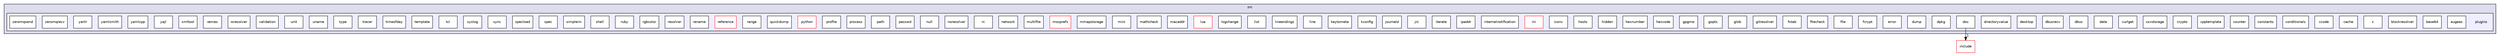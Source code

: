 digraph "plugins" {
  compound=true
  node [ fontsize="10", fontname="Helvetica"];
  edge [ labelfontsize="10", labelfontname="Helvetica"];
  subgraph clusterdir_68267d1309a1af8e8297ef4c3efbcdba {
    graph [ bgcolor="#ddddee", pencolor="black", label="src" fontname="Helvetica", fontsize="10", URL="dir_68267d1309a1af8e8297ef4c3efbcdba.html"]
  subgraph clusterdir_7020b8b7abcceffa3f9f7a2d24718f16 {
    graph [ bgcolor="#eeeeff", pencolor="black", label="" URL="dir_7020b8b7abcceffa3f9f7a2d24718f16.html"];
    dir_7020b8b7abcceffa3f9f7a2d24718f16 [shape=plaintext label="plugins"];
    dir_0da25102f37d526470daabf8ed215d6f [shape=box label="augeas" color="black" fillcolor="white" style="filled" URL="dir_0da25102f37d526470daabf8ed215d6f.html"];
    dir_aa6cf4d071a0e8d8ec248dd52d482642 [shape=box label="base64" color="black" fillcolor="white" style="filled" URL="dir_aa6cf4d071a0e8d8ec248dd52d482642.html"];
    dir_7e57e7399cfd070e286d09337eca71e9 [shape=box label="blockresolver" color="black" fillcolor="white" style="filled" URL="dir_7e57e7399cfd070e286d09337eca71e9.html"];
    dir_8bc65180d9bb8d21dfc5b178f90ad8e4 [shape=box label="c" color="black" fillcolor="white" style="filled" URL="dir_8bc65180d9bb8d21dfc5b178f90ad8e4.html"];
    dir_3b9249cfe32c77c98650594c362760ce [shape=box label="cache" color="black" fillcolor="white" style="filled" URL="dir_3b9249cfe32c77c98650594c362760ce.html"];
    dir_feb57bcaa81411100a3f4000b8a1d967 [shape=box label="ccode" color="black" fillcolor="white" style="filled" URL="dir_feb57bcaa81411100a3f4000b8a1d967.html"];
    dir_8efb29764f86ec77f861395197e2f427 [shape=box label="conditionals" color="black" fillcolor="white" style="filled" URL="dir_8efb29764f86ec77f861395197e2f427.html"];
    dir_db1be7a3229a0e29cfc24bbe81c6caa5 [shape=box label="constants" color="black" fillcolor="white" style="filled" URL="dir_db1be7a3229a0e29cfc24bbe81c6caa5.html"];
    dir_d0da925f0076c772fb011b92731f8044 [shape=box label="counter" color="black" fillcolor="white" style="filled" URL="dir_d0da925f0076c772fb011b92731f8044.html"];
    dir_af5d448da9cc0c45e3b3d1677b76ac58 [shape=box label="cpptemplate" color="black" fillcolor="white" style="filled" URL="dir_af5d448da9cc0c45e3b3d1677b76ac58.html"];
    dir_bce0d49040716645ee101d1c0c07d6ee [shape=box label="crypto" color="black" fillcolor="white" style="filled" URL="dir_bce0d49040716645ee101d1c0c07d6ee.html"];
    dir_56c5b1f2fcbd43bc251cc8d4e6311b21 [shape=box label="csvstorage" color="black" fillcolor="white" style="filled" URL="dir_56c5b1f2fcbd43bc251cc8d4e6311b21.html"];
    dir_5f41e55b695f11675a0f007be9feea1b [shape=box label="curlget" color="black" fillcolor="white" style="filled" URL="dir_5f41e55b695f11675a0f007be9feea1b.html"];
    dir_ebc5b17501f7228c8e16f8268eac0bd1 [shape=box label="date" color="black" fillcolor="white" style="filled" URL="dir_ebc5b17501f7228c8e16f8268eac0bd1.html"];
    dir_4b502d80aef9deb49865a7ac113a3ad6 [shape=box label="dbus" color="black" fillcolor="white" style="filled" URL="dir_4b502d80aef9deb49865a7ac113a3ad6.html"];
    dir_67299d2f6b38701a02774bfdc4619b78 [shape=box label="dbusrecv" color="black" fillcolor="white" style="filled" URL="dir_67299d2f6b38701a02774bfdc4619b78.html"];
    dir_59ef8a0f2f347c23459de1811e709715 [shape=box label="desktop" color="black" fillcolor="white" style="filled" URL="dir_59ef8a0f2f347c23459de1811e709715.html"];
    dir_47193d960b47d88c2b8f720e973a2564 [shape=box label="directoryvalue" color="black" fillcolor="white" style="filled" URL="dir_47193d960b47d88c2b8f720e973a2564.html"];
    dir_a148703ae8c9eba3c23292523a71f768 [shape=box label="doc" color="black" fillcolor="white" style="filled" URL="dir_a148703ae8c9eba3c23292523a71f768.html"];
    dir_53f7bfd5edcd6df3dfd79eb210731605 [shape=box label="dpkg" color="black" fillcolor="white" style="filled" URL="dir_53f7bfd5edcd6df3dfd79eb210731605.html"];
    dir_347a5dd08e1bfefc33236e4c30120959 [shape=box label="dump" color="black" fillcolor="white" style="filled" URL="dir_347a5dd08e1bfefc33236e4c30120959.html"];
    dir_54cf0c322a621e232064acdd83526a9c [shape=box label="error" color="black" fillcolor="white" style="filled" URL="dir_54cf0c322a621e232064acdd83526a9c.html"];
    dir_cbda20a62f9fd53108742b325e561a94 [shape=box label="fcrypt" color="black" fillcolor="white" style="filled" URL="dir_cbda20a62f9fd53108742b325e561a94.html"];
    dir_bf7c5598b900defcddd44aa8969f9d7c [shape=box label="file" color="black" fillcolor="white" style="filled" URL="dir_bf7c5598b900defcddd44aa8969f9d7c.html"];
    dir_57af1f6f945dafff3f1f30844503f37e [shape=box label="filecheck" color="black" fillcolor="white" style="filled" URL="dir_57af1f6f945dafff3f1f30844503f37e.html"];
    dir_f4b49f33397505619a5109e7c9a04673 [shape=box label="fstab" color="black" fillcolor="white" style="filled" URL="dir_f4b49f33397505619a5109e7c9a04673.html"];
    dir_063de688844b914836592a79e9890f19 [shape=box label="gitresolver" color="black" fillcolor="white" style="filled" URL="dir_063de688844b914836592a79e9890f19.html"];
    dir_ccfcf641c76806a27d91c053a656df45 [shape=box label="glob" color="black" fillcolor="white" style="filled" URL="dir_ccfcf641c76806a27d91c053a656df45.html"];
    dir_3ee0f2d2c0869703c408c3b35eff8ae5 [shape=box label="gopts" color="black" fillcolor="white" style="filled" URL="dir_3ee0f2d2c0869703c408c3b35eff8ae5.html"];
    dir_ba55039eed38f91d972b28360a465d5b [shape=box label="gpgme" color="black" fillcolor="white" style="filled" URL="dir_ba55039eed38f91d972b28360a465d5b.html"];
    dir_ee29c418e0579ce0b482ea7dec819167 [shape=box label="hexcode" color="black" fillcolor="white" style="filled" URL="dir_ee29c418e0579ce0b482ea7dec819167.html"];
    dir_aa5f7a62906e33ad28fc23659d214f8d [shape=box label="hexnumber" color="black" fillcolor="white" style="filled" URL="dir_aa5f7a62906e33ad28fc23659d214f8d.html"];
    dir_9574b4b50ff60f02b8c61c78f6ba0422 [shape=box label="hidden" color="black" fillcolor="white" style="filled" URL="dir_9574b4b50ff60f02b8c61c78f6ba0422.html"];
    dir_000840097f1141354d4728bcd086ef76 [shape=box label="hosts" color="black" fillcolor="white" style="filled" URL="dir_000840097f1141354d4728bcd086ef76.html"];
    dir_c9362a478f15644dfac58201435bec37 [shape=box label="iconv" color="black" fillcolor="white" style="filled" URL="dir_c9362a478f15644dfac58201435bec37.html"];
    dir_751bb8845a2d991fff5c1370f7eb2ab4 [shape=box label="ini" color="red" fillcolor="white" style="filled" URL="dir_751bb8845a2d991fff5c1370f7eb2ab4.html"];
    dir_928e5dd204fd81d37687692c41ccbd88 [shape=box label="internalnotification" color="black" fillcolor="white" style="filled" URL="dir_928e5dd204fd81d37687692c41ccbd88.html"];
    dir_5e9e80585be87a3584645b1d34107095 [shape=box label="ipaddr" color="black" fillcolor="white" style="filled" URL="dir_5e9e80585be87a3584645b1d34107095.html"];
    dir_1e9aed73a871a6e729bfa94a368ab78b [shape=box label="iterate" color="black" fillcolor="white" style="filled" URL="dir_1e9aed73a871a6e729bfa94a368ab78b.html"];
    dir_98e962130336c783d699b70b29a079e6 [shape=box label="jni" color="black" fillcolor="white" style="filled" URL="dir_98e962130336c783d699b70b29a079e6.html"];
    dir_17f5f8fbad306709b8208999daef2201 [shape=box label="journald" color="black" fillcolor="white" style="filled" URL="dir_17f5f8fbad306709b8208999daef2201.html"];
    dir_f5c9d7cf4e97909ad2887ed2cb748693 [shape=box label="kconfig" color="black" fillcolor="white" style="filled" URL="dir_f5c9d7cf4e97909ad2887ed2cb748693.html"];
    dir_1f5db4c62287c2b450f9a440d8d70aa3 [shape=box label="keytometa" color="black" fillcolor="white" style="filled" URL="dir_1f5db4c62287c2b450f9a440d8d70aa3.html"];
    dir_bb082d6dd4991e2f90159a2fea4d6a3d [shape=box label="line" color="black" fillcolor="white" style="filled" URL="dir_bb082d6dd4991e2f90159a2fea4d6a3d.html"];
    dir_2e03af08e58d607983ddbf28efd72fca [shape=box label="lineendings" color="black" fillcolor="white" style="filled" URL="dir_2e03af08e58d607983ddbf28efd72fca.html"];
    dir_44e2cce21b498ece8059a6df316e489b [shape=box label="list" color="black" fillcolor="white" style="filled" URL="dir_44e2cce21b498ece8059a6df316e489b.html"];
    dir_61402a93115cc5ccf21493c6e9201ba7 [shape=box label="logchange" color="black" fillcolor="white" style="filled" URL="dir_61402a93115cc5ccf21493c6e9201ba7.html"];
    dir_ee6aa1c688a3b9fb588e8125e26298d2 [shape=box label="lua" color="red" fillcolor="white" style="filled" URL="dir_ee6aa1c688a3b9fb588e8125e26298d2.html"];
    dir_e62a0a4e69ba08e7da2dc5a2080d9e4b [shape=box label="macaddr" color="black" fillcolor="white" style="filled" URL="dir_e62a0a4e69ba08e7da2dc5a2080d9e4b.html"];
    dir_50471c48e798a2f761031afb98e1ce6d [shape=box label="mathcheck" color="black" fillcolor="white" style="filled" URL="dir_50471c48e798a2f761031afb98e1ce6d.html"];
    dir_8c63f51f75cb100ff6f7d5c0d6921434 [shape=box label="mini" color="black" fillcolor="white" style="filled" URL="dir_8c63f51f75cb100ff6f7d5c0d6921434.html"];
    dir_01dde3f3ecdd5acab698f59de4ecfd01 [shape=box label="mmapstorage" color="black" fillcolor="white" style="filled" URL="dir_01dde3f3ecdd5acab698f59de4ecfd01.html"];
    dir_24179a9b112c2e4eb51dc774f561d50d [shape=box label="mozprefs" color="red" fillcolor="white" style="filled" URL="dir_24179a9b112c2e4eb51dc774f561d50d.html"];
    dir_9e85765c9e322d3f4cb080ba525287cd [shape=box label="multifile" color="black" fillcolor="white" style="filled" URL="dir_9e85765c9e322d3f4cb080ba525287cd.html"];
    dir_a947988000fb94fcb137b6a447a87bc1 [shape=box label="network" color="black" fillcolor="white" style="filled" URL="dir_a947988000fb94fcb137b6a447a87bc1.html"];
    dir_ef95e8dd6f275c1b9595d7688cc8f003 [shape=box label="ni" color="black" fillcolor="white" style="filled" URL="dir_ef95e8dd6f275c1b9595d7688cc8f003.html"];
    dir_c2198d663f420ceb3031b4996a5d3915 [shape=box label="noresolver" color="black" fillcolor="white" style="filled" URL="dir_c2198d663f420ceb3031b4996a5d3915.html"];
    dir_79c36d55c1fc58e8ea12b426a8a04660 [shape=box label="null" color="black" fillcolor="white" style="filled" URL="dir_79c36d55c1fc58e8ea12b426a8a04660.html"];
    dir_a6139cac22c4981e36bbdaa151dc692e [shape=box label="passwd" color="black" fillcolor="white" style="filled" URL="dir_a6139cac22c4981e36bbdaa151dc692e.html"];
    dir_63801dd6cb36b21d5f5f3b382c561ff3 [shape=box label="path" color="black" fillcolor="white" style="filled" URL="dir_63801dd6cb36b21d5f5f3b382c561ff3.html"];
    dir_b26955a9987a3c4a965466a46ea213a3 [shape=box label="process" color="black" fillcolor="white" style="filled" URL="dir_b26955a9987a3c4a965466a46ea213a3.html"];
    dir_af58836c9eafd9e29b953e0e064cc1d8 [shape=box label="profile" color="black" fillcolor="white" style="filled" URL="dir_af58836c9eafd9e29b953e0e064cc1d8.html"];
    dir_4f56e0ba1989c2c025ff5a8b5c476e34 [shape=box label="python" color="red" fillcolor="white" style="filled" URL="dir_4f56e0ba1989c2c025ff5a8b5c476e34.html"];
    dir_b6d840d4a9235d095eddd5e4bc6cbb0d [shape=box label="quickdump" color="black" fillcolor="white" style="filled" URL="dir_b6d840d4a9235d095eddd5e4bc6cbb0d.html"];
    dir_94000567962aafefe60cd7b4c9eff0e4 [shape=box label="range" color="black" fillcolor="white" style="filled" URL="dir_94000567962aafefe60cd7b4c9eff0e4.html"];
    dir_1146f3724c3346f9221bd594b4511dc6 [shape=box label="reference" color="red" fillcolor="white" style="filled" URL="dir_1146f3724c3346f9221bd594b4511dc6.html"];
    dir_32caf32cb4646f65e189aa2ab346a137 [shape=box label="rename" color="black" fillcolor="white" style="filled" URL="dir_32caf32cb4646f65e189aa2ab346a137.html"];
    dir_053449e8847b47762d37248475fcae64 [shape=box label="resolver" color="black" fillcolor="white" style="filled" URL="dir_053449e8847b47762d37248475fcae64.html"];
    dir_6111615fef04dbacd21c7af5f555cb7a [shape=box label="rgbcolor" color="black" fillcolor="white" style="filled" URL="dir_6111615fef04dbacd21c7af5f555cb7a.html"];
    dir_74659524fb787e38e734f2d5026f5d3c [shape=box label="ruby" color="black" fillcolor="white" style="filled" URL="dir_74659524fb787e38e734f2d5026f5d3c.html"];
    dir_590b6e54c52ad2db4ef44fbdace1cd3e [shape=box label="shell" color="black" fillcolor="white" style="filled" URL="dir_590b6e54c52ad2db4ef44fbdace1cd3e.html"];
    dir_e0f8752ca1b0c4079f3f7697a715b980 [shape=box label="simpleini" color="black" fillcolor="white" style="filled" URL="dir_e0f8752ca1b0c4079f3f7697a715b980.html"];
    dir_af01b10449c4d802d74a908d967ae7b3 [shape=box label="spec" color="black" fillcolor="white" style="filled" URL="dir_af01b10449c4d802d74a908d967ae7b3.html"];
    dir_8611e2a905c637042d635cb6bb9f42ec [shape=box label="specload" color="black" fillcolor="white" style="filled" URL="dir_8611e2a905c637042d635cb6bb9f42ec.html"];
    dir_9e66e11043a1b516876ed3e502bf4b93 [shape=box label="sync" color="black" fillcolor="white" style="filled" URL="dir_9e66e11043a1b516876ed3e502bf4b93.html"];
    dir_e02d4a628d12fd9a9ca03566e0cfe50c [shape=box label="syslog" color="black" fillcolor="white" style="filled" URL="dir_e02d4a628d12fd9a9ca03566e0cfe50c.html"];
    dir_e4ee2c53c3b0b8665624a969c21ea80e [shape=box label="tcl" color="black" fillcolor="white" style="filled" URL="dir_e4ee2c53c3b0b8665624a969c21ea80e.html"];
    dir_17e2e6ccc98ac38cc6550cc92014bc67 [shape=box label="template" color="black" fillcolor="white" style="filled" URL="dir_17e2e6ccc98ac38cc6550cc92014bc67.html"];
    dir_072aeae292911125c92f05c4be383300 [shape=box label="timeofday" color="black" fillcolor="white" style="filled" URL="dir_072aeae292911125c92f05c4be383300.html"];
    dir_d3d9394358b1adedca1a6a4aa3974a52 [shape=box label="tracer" color="black" fillcolor="white" style="filled" URL="dir_d3d9394358b1adedca1a6a4aa3974a52.html"];
    dir_4ed5e98c178d32c4565324ccd337b93f [shape=box label="type" color="black" fillcolor="white" style="filled" URL="dir_4ed5e98c178d32c4565324ccd337b93f.html"];
    dir_d1d926c23dc9f711f97af0ca8a97b9fe [shape=box label="uname" color="black" fillcolor="white" style="filled" URL="dir_d1d926c23dc9f711f97af0ca8a97b9fe.html"];
    dir_524202eb4af8a0d132677d657c3e8d54 [shape=box label="unit" color="black" fillcolor="white" style="filled" URL="dir_524202eb4af8a0d132677d657c3e8d54.html"];
    dir_6ee55d57cb72915ba72673a85bef04d2 [shape=box label="validation" color="black" fillcolor="white" style="filled" URL="dir_6ee55d57cb72915ba72673a85bef04d2.html"];
    dir_670a33e44c879d952b08f7d5e798a671 [shape=box label="wresolver" color="black" fillcolor="white" style="filled" URL="dir_670a33e44c879d952b08f7d5e798a671.html"];
    dir_de395850dac841deadbbd57d31c61b5e [shape=box label="xerces" color="black" fillcolor="white" style="filled" URL="dir_de395850dac841deadbbd57d31c61b5e.html"];
    dir_a355f655652f5796a7ac3f4ff59d30f8 [shape=box label="xmltool" color="black" fillcolor="white" style="filled" URL="dir_a355f655652f5796a7ac3f4ff59d30f8.html"];
    dir_96a438aa6f9a619a2aacf8850fa6fa91 [shape=box label="yajl" color="black" fillcolor="white" style="filled" URL="dir_96a438aa6f9a619a2aacf8850fa6fa91.html"];
    dir_3a5ed238defc9daae4a4a4457417bfa0 [shape=box label="yamlcpp" color="black" fillcolor="white" style="filled" URL="dir_3a5ed238defc9daae4a4a4457417bfa0.html"];
    dir_eaecc6e4a1c83e692ce0cf6ad1b099ae [shape=box label="yamlsmith" color="black" fillcolor="white" style="filled" URL="dir_eaecc6e4a1c83e692ce0cf6ad1b099ae.html"];
    dir_85ef2f6290f6102da08a77eb7aa20153 [shape=box label="yanlr" color="black" fillcolor="white" style="filled" URL="dir_85ef2f6290f6102da08a77eb7aa20153.html"];
    dir_2d71c695564f7b0f32b89e21165edc25 [shape=box label="zeromqrecv" color="black" fillcolor="white" style="filled" URL="dir_2d71c695564f7b0f32b89e21165edc25.html"];
    dir_989d4a543c842cd6bd4f69cba9bfe18e [shape=box label="zeromqsend" color="black" fillcolor="white" style="filled" URL="dir_989d4a543c842cd6bd4f69cba9bfe18e.html"];
  }
  }
  dir_b0856f6b0d80ccb263b2f415c91f9e17 [shape=box label="include" fillcolor="white" style="filled" color="red" URL="dir_b0856f6b0d80ccb263b2f415c91f9e17.html"];
  dir_a148703ae8c9eba3c23292523a71f768->dir_b0856f6b0d80ccb263b2f415c91f9e17 [headlabel="1", labeldistance=1.5 headhref="dir_000047_000035.html"];
}
